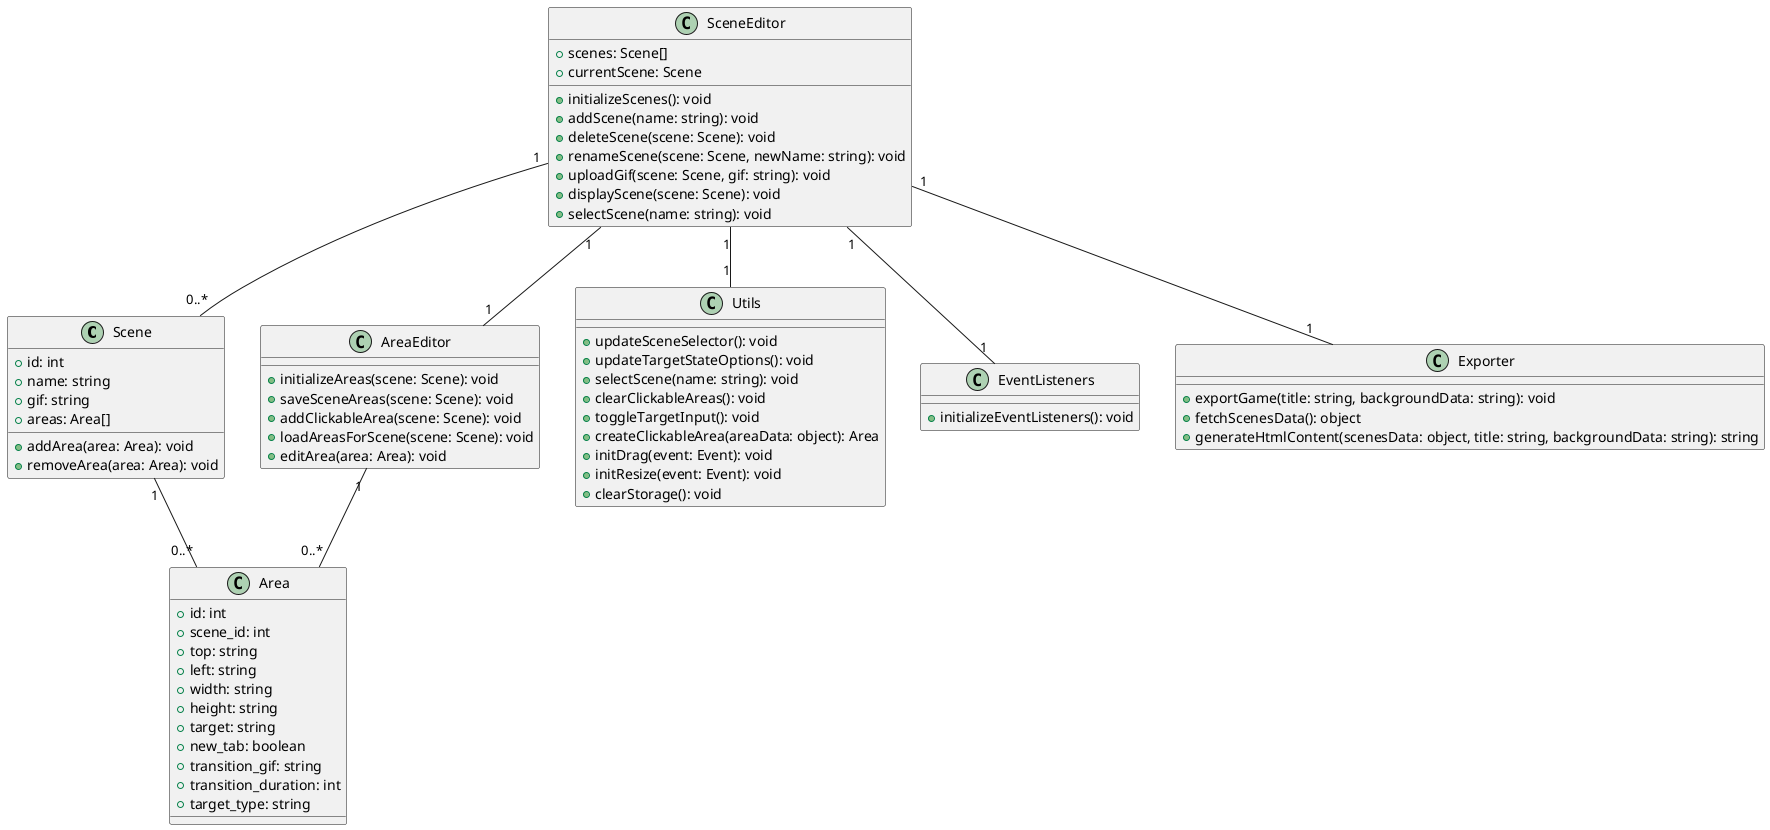 @startuml classdiagram
!define RECTANGLE class

RECTANGLE Scene {
  +id: int
  +name: string
  +gif: string
  +areas: Area[]
  +addArea(area: Area): void
  +removeArea(area: Area): void
}

RECTANGLE Area {
  +id: int
  +scene_id: int
  +top: string
  +left: string
  +width: string
  +height: string
  +target: string
  +new_tab: boolean
  +transition_gif: string
  +transition_duration: int
  +target_type: string
}

RECTANGLE SceneEditor {
  +scenes: Scene[]
  +currentScene: Scene
  +initializeScenes(): void
  +addScene(name: string): void
  +deleteScene(scene: Scene): void
  +renameScene(scene: Scene, newName: string): void
  +uploadGif(scene: Scene, gif: string): void
  +displayScene(scene: Scene): void
  +selectScene(name: string): void
}

RECTANGLE AreaEditor {
  +initializeAreas(scene: Scene): void
  +saveSceneAreas(scene: Scene): void
  +addClickableArea(scene: Scene): void
  +loadAreasForScene(scene: Scene): void
  +editArea(area: Area): void
}

RECTANGLE Utils {
  +updateSceneSelector(): void
  +updateTargetStateOptions(): void
  +selectScene(name: string): void
  +clearClickableAreas(): void
  +toggleTargetInput(): void
  +createClickableArea(areaData: object): Area
  +initDrag(event: Event): void
  +initResize(event: Event): void
  +clearStorage(): void
}

RECTANGLE EventListeners {
  +initializeEventListeners(): void
}

RECTANGLE Exporter {
  +exportGame(title: string, backgroundData: string): void
  +fetchScenesData(): object
  +generateHtmlContent(scenesData: object, title: string, backgroundData: string): string
}

SceneEditor "1" -- "0..*" Scene
Scene "1" -- "0..*" Area
SceneEditor "1" -- "1" AreaEditor
SceneEditor "1" -- "1" Utils
SceneEditor "1" -- "1" EventListeners
SceneEditor "1" -- "1" Exporter
AreaEditor "1" -- "0..*" Area
@enduml